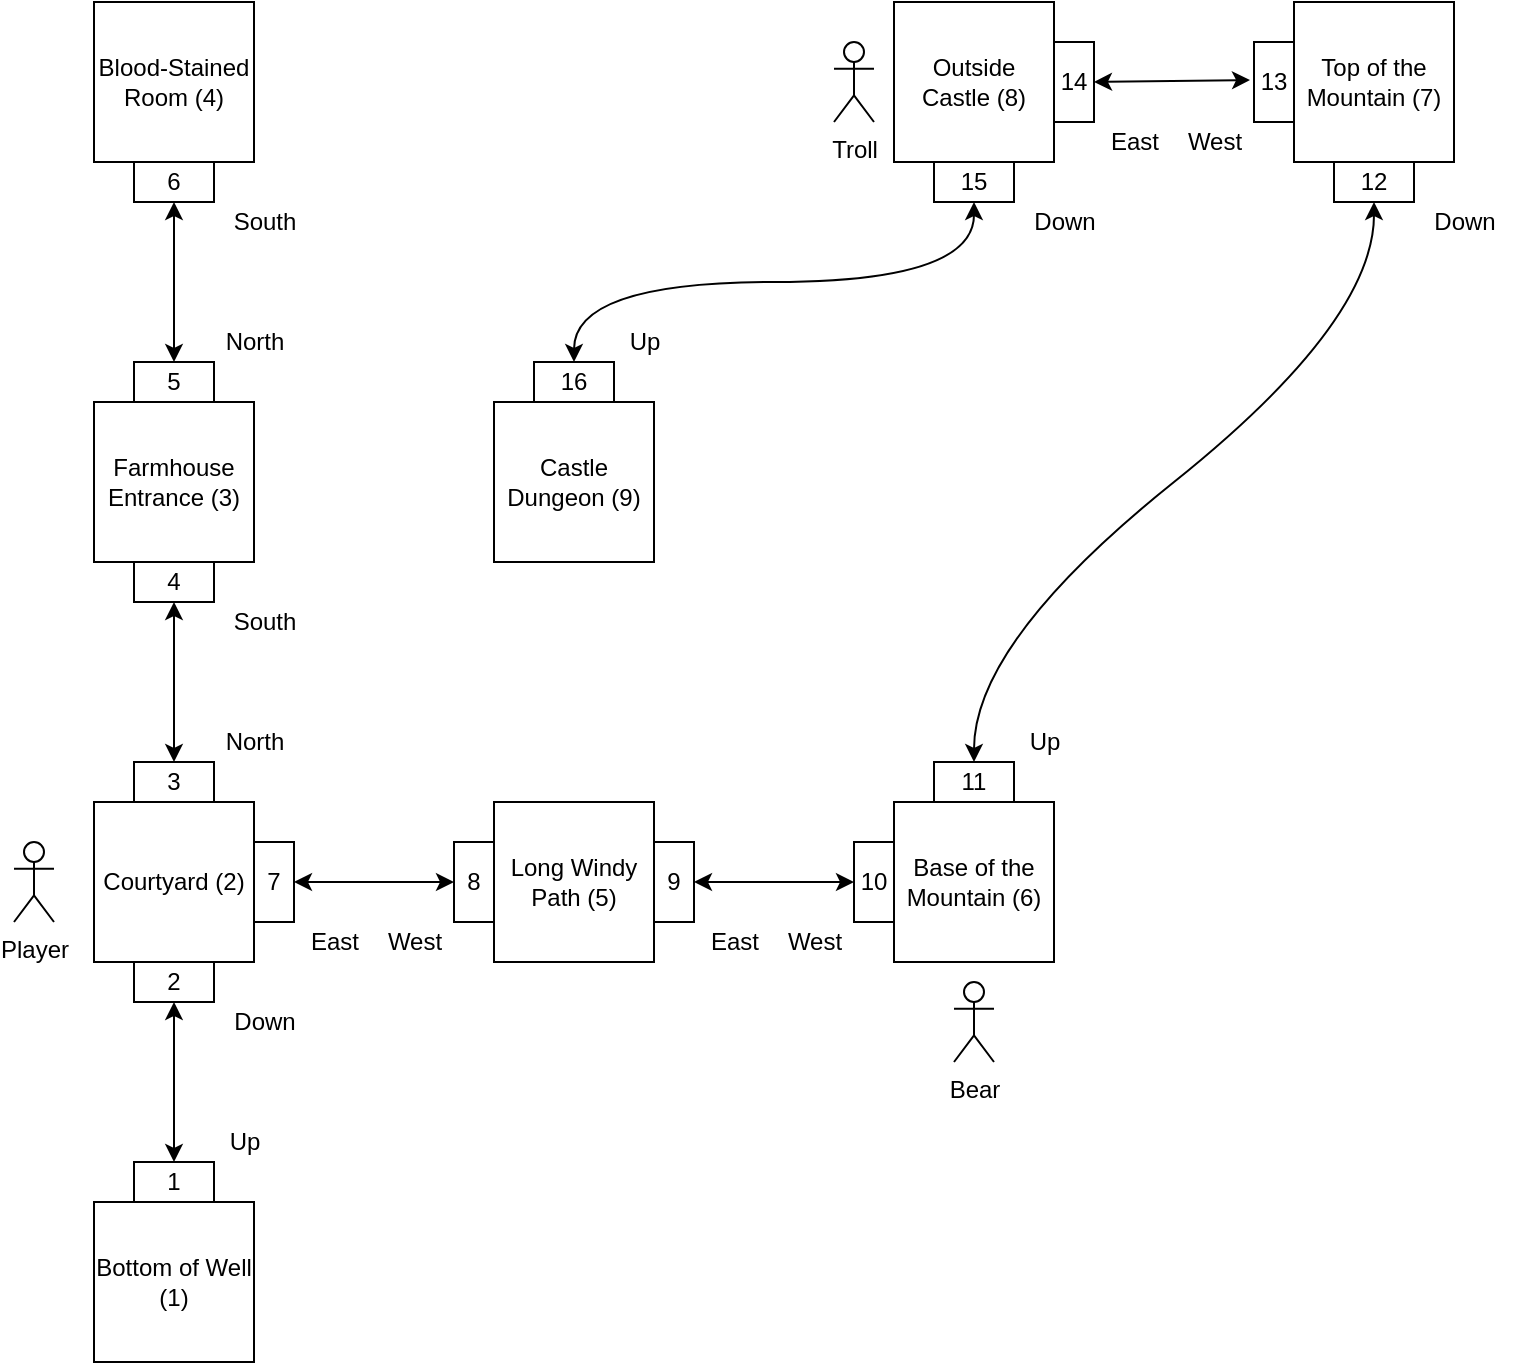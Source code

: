 <mxfile version="13.8.0" type="google"><diagram id="C5RBs43oDa-KdzZeNtuy" name="Page-1"><mxGraphModel dx="1725" dy="1356" grid="1" gridSize="10" guides="1" tooltips="1" connect="1" arrows="1" fold="1" page="1" pageScale="1" pageWidth="827" pageHeight="1169" math="0" shadow="0"><root><mxCell id="WIyWlLk6GJQsqaUBKTNV-0"/><mxCell id="WIyWlLk6GJQsqaUBKTNV-1" parent="WIyWlLk6GJQsqaUBKTNV-0"/><mxCell id="R0NZc8tihetguqQ4Cs1W-0" value="Castle Dungeon (9)" style="whiteSpace=wrap;html=1;aspect=fixed;" parent="WIyWlLk6GJQsqaUBKTNV-1" vertex="1"><mxGeometry x="280" y="320" width="80" height="80" as="geometry"/></mxCell><mxCell id="R0NZc8tihetguqQ4Cs1W-3" value="16" style="whiteSpace=wrap;html=1;" parent="WIyWlLk6GJQsqaUBKTNV-1" vertex="1"><mxGeometry x="300" y="300" width="40" height="20" as="geometry"/></mxCell><mxCell id="R0NZc8tihetguqQ4Cs1W-7" value="Blood-Stained Room (4)" style="whiteSpace=wrap;html=1;aspect=fixed;" parent="WIyWlLk6GJQsqaUBKTNV-1" vertex="1"><mxGeometry x="80" y="120" width="80" height="80" as="geometry"/></mxCell><mxCell id="R0NZc8tihetguqQ4Cs1W-9" value="6" style="whiteSpace=wrap;html=1;" parent="WIyWlLk6GJQsqaUBKTNV-1" vertex="1"><mxGeometry x="100" y="200" width="40" height="20" as="geometry"/></mxCell><mxCell id="R0NZc8tihetguqQ4Cs1W-12" value="Farmhouse Entrance (3)" style="whiteSpace=wrap;html=1;aspect=fixed;" parent="WIyWlLk6GJQsqaUBKTNV-1" vertex="1"><mxGeometry x="80" y="320" width="80" height="80" as="geometry"/></mxCell><mxCell id="R0NZc8tihetguqQ4Cs1W-13" value="5" style="whiteSpace=wrap;html=1;" parent="WIyWlLk6GJQsqaUBKTNV-1" vertex="1"><mxGeometry x="100" y="300" width="40" height="20" as="geometry"/></mxCell><mxCell id="R0NZc8tihetguqQ4Cs1W-14" value="4" style="whiteSpace=wrap;html=1;" parent="WIyWlLk6GJQsqaUBKTNV-1" vertex="1"><mxGeometry x="100" y="400" width="40" height="20" as="geometry"/></mxCell><mxCell id="R0NZc8tihetguqQ4Cs1W-17" value="&lt;font style=&quot;font-size: 12px&quot;&gt;Courtyard (2)&lt;/font&gt;" style="whiteSpace=wrap;html=1;aspect=fixed;" parent="WIyWlLk6GJQsqaUBKTNV-1" vertex="1"><mxGeometry x="80" y="520" width="80" height="80" as="geometry"/></mxCell><mxCell id="R0NZc8tihetguqQ4Cs1W-18" value="3" style="whiteSpace=wrap;html=1;" parent="WIyWlLk6GJQsqaUBKTNV-1" vertex="1"><mxGeometry x="100" y="500" width="40" height="20" as="geometry"/></mxCell><mxCell id="R0NZc8tihetguqQ4Cs1W-19" value="2" style="whiteSpace=wrap;html=1;" parent="WIyWlLk6GJQsqaUBKTNV-1" vertex="1"><mxGeometry x="100" y="600" width="40" height="20" as="geometry"/></mxCell><mxCell id="R0NZc8tihetguqQ4Cs1W-20" value="7" style="whiteSpace=wrap;html=1;" parent="WIyWlLk6GJQsqaUBKTNV-1" vertex="1"><mxGeometry x="160" y="540" width="20" height="40" as="geometry"/></mxCell><mxCell id="R0NZc8tihetguqQ4Cs1W-22" value="&lt;font style=&quot;font-size: 12px&quot;&gt;Bottom of Well (1)&lt;/font&gt;" style="whiteSpace=wrap;html=1;aspect=fixed;" parent="WIyWlLk6GJQsqaUBKTNV-1" vertex="1"><mxGeometry x="80" y="720" width="80" height="80" as="geometry"/></mxCell><mxCell id="R0NZc8tihetguqQ4Cs1W-23" value="1" style="whiteSpace=wrap;html=1;" parent="WIyWlLk6GJQsqaUBKTNV-1" vertex="1"><mxGeometry x="100" y="700" width="40" height="20" as="geometry"/></mxCell><mxCell id="R0NZc8tihetguqQ4Cs1W-27" value="Long Windy Path (5)" style="whiteSpace=wrap;html=1;aspect=fixed;" parent="WIyWlLk6GJQsqaUBKTNV-1" vertex="1"><mxGeometry x="280" y="520" width="80" height="80" as="geometry"/></mxCell><mxCell id="R0NZc8tihetguqQ4Cs1W-30" value="9" style="whiteSpace=wrap;html=1;" parent="WIyWlLk6GJQsqaUBKTNV-1" vertex="1"><mxGeometry x="360" y="540" width="20" height="40" as="geometry"/></mxCell><mxCell id="R0NZc8tihetguqQ4Cs1W-31" value="8" style="whiteSpace=wrap;html=1;" parent="WIyWlLk6GJQsqaUBKTNV-1" vertex="1"><mxGeometry x="260" y="540" width="20" height="40" as="geometry"/></mxCell><mxCell id="R0NZc8tihetguqQ4Cs1W-32" value="Base of the Mountain (6)" style="whiteSpace=wrap;html=1;aspect=fixed;" parent="WIyWlLk6GJQsqaUBKTNV-1" vertex="1"><mxGeometry x="480" y="520" width="80" height="80" as="geometry"/></mxCell><mxCell id="R0NZc8tihetguqQ4Cs1W-33" value="11" style="whiteSpace=wrap;html=1;" parent="WIyWlLk6GJQsqaUBKTNV-1" vertex="1"><mxGeometry x="500" y="500" width="40" height="20" as="geometry"/></mxCell><mxCell id="R0NZc8tihetguqQ4Cs1W-36" value="10" style="whiteSpace=wrap;html=1;" parent="WIyWlLk6GJQsqaUBKTNV-1" vertex="1"><mxGeometry x="460" y="540" width="20" height="40" as="geometry"/></mxCell><mxCell id="R0NZc8tihetguqQ4Cs1W-37" value="Top of the Mountain (7)" style="whiteSpace=wrap;html=1;aspect=fixed;" parent="WIyWlLk6GJQsqaUBKTNV-1" vertex="1"><mxGeometry x="680" y="120" width="80" height="80" as="geometry"/></mxCell><mxCell id="R0NZc8tihetguqQ4Cs1W-39" value="12" style="whiteSpace=wrap;html=1;" parent="WIyWlLk6GJQsqaUBKTNV-1" vertex="1"><mxGeometry x="700" y="200" width="40" height="20" as="geometry"/></mxCell><mxCell id="R0NZc8tihetguqQ4Cs1W-41" value="13" style="whiteSpace=wrap;html=1;" parent="WIyWlLk6GJQsqaUBKTNV-1" vertex="1"><mxGeometry x="660" y="140" width="20" height="40" as="geometry"/></mxCell><mxCell id="R0NZc8tihetguqQ4Cs1W-42" value="Outside Castle (8)" style="whiteSpace=wrap;html=1;aspect=fixed;" parent="WIyWlLk6GJQsqaUBKTNV-1" vertex="1"><mxGeometry x="480" y="120" width="80" height="80" as="geometry"/></mxCell><mxCell id="R0NZc8tihetguqQ4Cs1W-44" value="15" style="whiteSpace=wrap;html=1;" parent="WIyWlLk6GJQsqaUBKTNV-1" vertex="1"><mxGeometry x="500" y="200" width="40" height="20" as="geometry"/></mxCell><mxCell id="R0NZc8tihetguqQ4Cs1W-45" value="14" style="whiteSpace=wrap;html=1;" parent="WIyWlLk6GJQsqaUBKTNV-1" vertex="1"><mxGeometry x="560" y="140" width="20" height="40" as="geometry"/></mxCell><mxCell id="R0NZc8tihetguqQ4Cs1W-49" value="" style="endArrow=classic;startArrow=classic;html=1;exitX=0.5;exitY=0;exitDx=0;exitDy=0;entryX=0.5;entryY=1;entryDx=0;entryDy=0;" parent="WIyWlLk6GJQsqaUBKTNV-1" source="R0NZc8tihetguqQ4Cs1W-13" target="R0NZc8tihetguqQ4Cs1W-9" edge="1"><mxGeometry width="50" height="50" relative="1" as="geometry"><mxPoint x="160" y="300" as="sourcePoint"/><mxPoint x="210" y="250" as="targetPoint"/></mxGeometry></mxCell><mxCell id="R0NZc8tihetguqQ4Cs1W-50" value="" style="endArrow=classic;startArrow=classic;html=1;exitX=0.5;exitY=0;exitDx=0;exitDy=0;" parent="WIyWlLk6GJQsqaUBKTNV-1" source="R0NZc8tihetguqQ4Cs1W-18" edge="1"><mxGeometry width="50" height="50" relative="1" as="geometry"><mxPoint x="70" y="470" as="sourcePoint"/><mxPoint x="120" y="420" as="targetPoint"/></mxGeometry></mxCell><mxCell id="R0NZc8tihetguqQ4Cs1W-51" value="" style="endArrow=classic;startArrow=classic;html=1;exitX=0.5;exitY=0;exitDx=0;exitDy=0;" parent="WIyWlLk6GJQsqaUBKTNV-1" source="R0NZc8tihetguqQ4Cs1W-23" edge="1"><mxGeometry width="50" height="50" relative="1" as="geometry"><mxPoint x="70" y="670" as="sourcePoint"/><mxPoint x="120" y="620" as="targetPoint"/></mxGeometry></mxCell><mxCell id="R0NZc8tihetguqQ4Cs1W-52" value="" style="endArrow=classic;startArrow=classic;html=1;entryX=0;entryY=0.5;entryDx=0;entryDy=0;exitX=1;exitY=0.5;exitDx=0;exitDy=0;" parent="WIyWlLk6GJQsqaUBKTNV-1" source="R0NZc8tihetguqQ4Cs1W-20" target="R0NZc8tihetguqQ4Cs1W-31" edge="1"><mxGeometry width="50" height="50" relative="1" as="geometry"><mxPoint x="200" y="610" as="sourcePoint"/><mxPoint x="250" y="560" as="targetPoint"/></mxGeometry></mxCell><mxCell id="R0NZc8tihetguqQ4Cs1W-53" value="" style="endArrow=classic;startArrow=classic;html=1;entryX=0;entryY=0.5;entryDx=0;entryDy=0;exitX=1;exitY=0.5;exitDx=0;exitDy=0;" parent="WIyWlLk6GJQsqaUBKTNV-1" source="R0NZc8tihetguqQ4Cs1W-30" target="R0NZc8tihetguqQ4Cs1W-36" edge="1"><mxGeometry width="50" height="50" relative="1" as="geometry"><mxPoint x="400" y="590" as="sourcePoint"/><mxPoint x="450" y="540" as="targetPoint"/></mxGeometry></mxCell><mxCell id="R0NZc8tihetguqQ4Cs1W-54" value="" style="curved=1;endArrow=classic;html=1;exitX=0.5;exitY=0;exitDx=0;exitDy=0;entryX=0.5;entryY=1;entryDx=0;entryDy=0;startArrow=classic;startFill=1;" parent="WIyWlLk6GJQsqaUBKTNV-1" source="R0NZc8tihetguqQ4Cs1W-33" target="R0NZc8tihetguqQ4Cs1W-39" edge="1"><mxGeometry width="50" height="50" relative="1" as="geometry"><mxPoint x="520" y="350" as="sourcePoint"/><mxPoint x="570" y="300" as="targetPoint"/><Array as="points"><mxPoint x="520" y="440"/><mxPoint x="720" y="280"/></Array></mxGeometry></mxCell><mxCell id="R0NZc8tihetguqQ4Cs1W-55" value="" style="endArrow=classic;startArrow=classic;html=1;entryX=-0.1;entryY=0.475;entryDx=0;entryDy=0;entryPerimeter=0;exitX=1;exitY=0.5;exitDx=0;exitDy=0;" parent="WIyWlLk6GJQsqaUBKTNV-1" source="R0NZc8tihetguqQ4Cs1W-45" target="R0NZc8tihetguqQ4Cs1W-41" edge="1"><mxGeometry width="50" height="50" relative="1" as="geometry"><mxPoint x="520" y="260" as="sourcePoint"/><mxPoint x="570" y="210" as="targetPoint"/></mxGeometry></mxCell><mxCell id="R0NZc8tihetguqQ4Cs1W-56" value="" style="curved=1;endArrow=classic;html=1;entryX=0.5;entryY=1;entryDx=0;entryDy=0;exitX=0.5;exitY=0;exitDx=0;exitDy=0;startArrow=classic;startFill=1;" parent="WIyWlLk6GJQsqaUBKTNV-1" source="R0NZc8tihetguqQ4Cs1W-3" target="R0NZc8tihetguqQ4Cs1W-44" edge="1"><mxGeometry width="50" height="50" relative="1" as="geometry"><mxPoint x="440" y="370" as="sourcePoint"/><mxPoint x="490" y="320" as="targetPoint"/><Array as="points"><mxPoint x="320" y="260"/><mxPoint x="520" y="260"/></Array></mxGeometry></mxCell><mxCell id="R0NZc8tihetguqQ4Cs1W-57" value="Player" style="shape=umlActor;verticalLabelPosition=bottom;verticalAlign=top;html=1;outlineConnect=0;" parent="WIyWlLk6GJQsqaUBKTNV-1" vertex="1"><mxGeometry x="40" y="540" width="20" height="40" as="geometry"/></mxCell><mxCell id="R0NZc8tihetguqQ4Cs1W-60" value="Bear" style="shape=umlActor;verticalLabelPosition=bottom;verticalAlign=top;html=1;outlineConnect=0;" parent="WIyWlLk6GJQsqaUBKTNV-1" vertex="1"><mxGeometry x="510" y="610" width="20" height="40" as="geometry"/></mxCell><mxCell id="R0NZc8tihetguqQ4Cs1W-61" value="Troll" style="shape=umlActor;verticalLabelPosition=bottom;verticalAlign=top;html=1;outlineConnect=0;" parent="WIyWlLk6GJQsqaUBKTNV-1" vertex="1"><mxGeometry x="450" y="140" width="20" height="40" as="geometry"/></mxCell><mxCell id="HEV_vFO64fwHbxtnEFBE-0" value="Down" style="text;html=1;align=center;verticalAlign=middle;resizable=0;points=[];autosize=1;" parent="WIyWlLk6GJQsqaUBKTNV-1" vertex="1"><mxGeometry x="140" y="620" width="50" height="20" as="geometry"/></mxCell><mxCell id="HEV_vFO64fwHbxtnEFBE-1" value="Up" style="text;html=1;align=center;verticalAlign=middle;resizable=0;points=[];autosize=1;" parent="WIyWlLk6GJQsqaUBKTNV-1" vertex="1"><mxGeometry x="140" y="680" width="30" height="20" as="geometry"/></mxCell><mxCell id="HEV_vFO64fwHbxtnEFBE-2" value="East" style="text;html=1;align=center;verticalAlign=middle;resizable=0;points=[];autosize=1;" parent="WIyWlLk6GJQsqaUBKTNV-1" vertex="1"><mxGeometry x="180" y="580" width="40" height="20" as="geometry"/></mxCell><mxCell id="HEV_vFO64fwHbxtnEFBE-3" value="West" style="text;html=1;align=center;verticalAlign=middle;resizable=0;points=[];autosize=1;" parent="WIyWlLk6GJQsqaUBKTNV-1" vertex="1"><mxGeometry x="220" y="580" width="40" height="20" as="geometry"/></mxCell><mxCell id="HEV_vFO64fwHbxtnEFBE-4" value="East" style="text;html=1;align=center;verticalAlign=middle;resizable=0;points=[];autosize=1;" parent="WIyWlLk6GJQsqaUBKTNV-1" vertex="1"><mxGeometry x="380" y="580" width="40" height="20" as="geometry"/></mxCell><mxCell id="HEV_vFO64fwHbxtnEFBE-5" value="West" style="text;html=1;align=center;verticalAlign=middle;resizable=0;points=[];autosize=1;" parent="WIyWlLk6GJQsqaUBKTNV-1" vertex="1"><mxGeometry x="420" y="580" width="40" height="20" as="geometry"/></mxCell><mxCell id="HEV_vFO64fwHbxtnEFBE-6" value="East" style="text;html=1;align=center;verticalAlign=middle;resizable=0;points=[];autosize=1;" parent="WIyWlLk6GJQsqaUBKTNV-1" vertex="1"><mxGeometry x="580" y="180" width="40" height="20" as="geometry"/></mxCell><mxCell id="HEV_vFO64fwHbxtnEFBE-7" value="West" style="text;html=1;align=center;verticalAlign=middle;resizable=0;points=[];autosize=1;" parent="WIyWlLk6GJQsqaUBKTNV-1" vertex="1"><mxGeometry x="620" y="180" width="40" height="20" as="geometry"/></mxCell><mxCell id="HEV_vFO64fwHbxtnEFBE-8" value="North&lt;br&gt;" style="text;html=1;align=center;verticalAlign=middle;resizable=0;points=[];autosize=1;" parent="WIyWlLk6GJQsqaUBKTNV-1" vertex="1"><mxGeometry x="140" y="480" width="40" height="20" as="geometry"/></mxCell><mxCell id="HEV_vFO64fwHbxtnEFBE-9" value="South" style="text;html=1;align=center;verticalAlign=middle;resizable=0;points=[];autosize=1;" parent="WIyWlLk6GJQsqaUBKTNV-1" vertex="1"><mxGeometry x="140" y="420" width="50" height="20" as="geometry"/></mxCell><mxCell id="HEV_vFO64fwHbxtnEFBE-10" value="North&lt;br&gt;" style="text;html=1;align=center;verticalAlign=middle;resizable=0;points=[];autosize=1;" parent="WIyWlLk6GJQsqaUBKTNV-1" vertex="1"><mxGeometry x="140" y="280" width="40" height="20" as="geometry"/></mxCell><mxCell id="HEV_vFO64fwHbxtnEFBE-11" value="South" style="text;html=1;align=center;verticalAlign=middle;resizable=0;points=[];autosize=1;" parent="WIyWlLk6GJQsqaUBKTNV-1" vertex="1"><mxGeometry x="140" y="220" width="50" height="20" as="geometry"/></mxCell><mxCell id="HEV_vFO64fwHbxtnEFBE-12" value="Up" style="text;html=1;align=center;verticalAlign=middle;resizable=0;points=[];autosize=1;" parent="WIyWlLk6GJQsqaUBKTNV-1" vertex="1"><mxGeometry x="540" y="480" width="30" height="20" as="geometry"/></mxCell><mxCell id="HEV_vFO64fwHbxtnEFBE-13" value="Down" style="text;html=1;align=center;verticalAlign=middle;resizable=0;points=[];autosize=1;" parent="WIyWlLk6GJQsqaUBKTNV-1" vertex="1"><mxGeometry x="740" y="220" width="50" height="20" as="geometry"/></mxCell><mxCell id="HEV_vFO64fwHbxtnEFBE-14" value="Down" style="text;html=1;align=center;verticalAlign=middle;resizable=0;points=[];autosize=1;" parent="WIyWlLk6GJQsqaUBKTNV-1" vertex="1"><mxGeometry x="540" y="220" width="50" height="20" as="geometry"/></mxCell><mxCell id="HEV_vFO64fwHbxtnEFBE-15" value="Up" style="text;html=1;align=center;verticalAlign=middle;resizable=0;points=[];autosize=1;" parent="WIyWlLk6GJQsqaUBKTNV-1" vertex="1"><mxGeometry x="340" y="280" width="30" height="20" as="geometry"/></mxCell></root></mxGraphModel></diagram></mxfile>